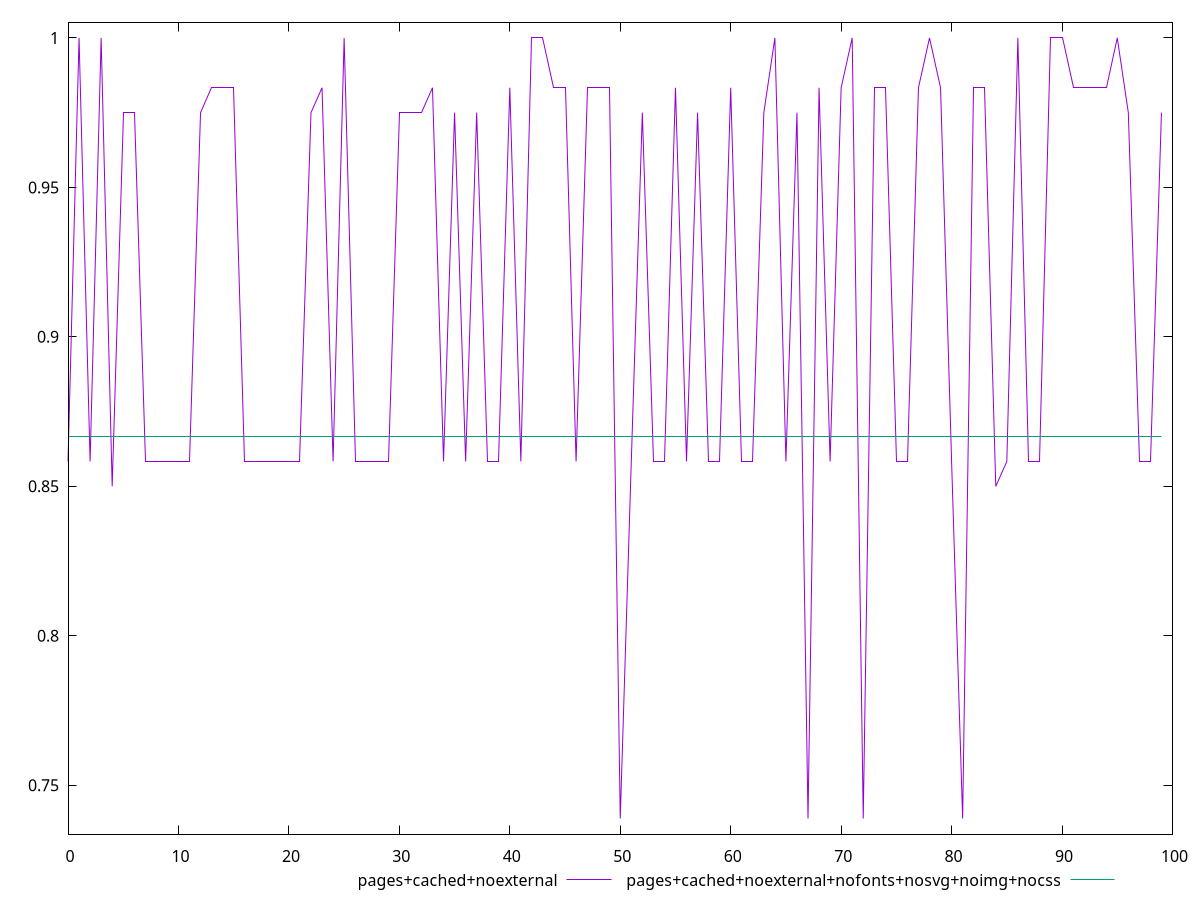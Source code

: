 $_pagesCachedNoexternal <<EOF
0.8583333333333334
1
0.8583333333333334
1
0.85
0.975
0.975
0.8583333333333334
0.8583333333333334
0.8583333333333334
0.8583333333333334
0.8583333333333334
0.975
0.9833333333333333
0.9833333333333333
0.9833333333333333
0.8583333333333334
0.8583333333333334
0.8583333333333334
0.8583333333333334
0.8583333333333334
0.8583333333333334
0.975
0.9833333333333333
0.8583333333333334
1
0.8583333333333334
0.8583333333333334
0.8583333333333334
0.8583333333333334
0.975
0.975
0.975
0.9833333333333333
0.8583333333333334
0.975
0.8583333333333334
0.975
0.8583333333333334
0.8583333333333334
0.9833333333333333
0.8583333333333334
1
1
0.9833333333333333
0.9833333333333333
0.8583333333333334
0.9833333333333333
0.9833333333333333
0.9833333333333333
0.7388888888888889
0.8583333333333334
0.975
0.8583333333333334
0.8583333333333334
0.9833333333333333
0.8583333333333334
0.975
0.8583333333333334
0.8583333333333334
0.9833333333333333
0.8583333333333334
0.8583333333333334
0.975
1
0.8583333333333334
0.975
0.7388888888888889
0.9833333333333333
0.8583333333333334
0.9833333333333333
1
0.7388888888888889
0.9833333333333333
0.9833333333333333
0.8583333333333334
0.8583333333333334
0.9833333333333333
1
0.9833333333333333
0.8583333333333334
0.7388888888888889
0.9833333333333333
0.9833333333333333
0.85
0.8583333333333334
1
0.8583333333333334
0.8583333333333334
1
1
0.9833333333333333
0.9833333333333333
0.9833333333333333
0.9833333333333333
1
0.975
0.8583333333333334
0.8583333333333334
0.975
EOF
$_pagesCachedNoexternalNofontsNosvgNoimgNocss <<EOF
0.8666666666666667
0.8666666666666667
0.8666666666666667
0.8666666666666667
0.8666666666666667
0.8666666666666667
0.8666666666666667
0.8666666666666667
0.8666666666666667
0.8666666666666667
0.8666666666666667
0.8666666666666667
0.8666666666666667
0.8666666666666667
0.8666666666666667
0.8666666666666667
0.8666666666666667
0.8666666666666667
0.8666666666666667
0.8666666666666667
0.8666666666666667
0.8666666666666667
0.8666666666666667
0.8666666666666667
0.8666666666666667
0.8666666666666667
0.8666666666666667
0.8666666666666667
0.8666666666666667
0.8666666666666667
0.8666666666666667
0.8666666666666667
0.8666666666666667
0.8666666666666667
0.8666666666666667
0.8666666666666667
0.8666666666666667
0.8666666666666667
0.8666666666666667
0.8666666666666667
0.8666666666666667
0.8666666666666667
0.8666666666666667
0.8666666666666667
0.8666666666666667
0.8666666666666667
0.8666666666666667
0.8666666666666667
0.8666666666666667
0.8666666666666667
0.8666666666666667
0.8666666666666667
0.8666666666666667
0.8666666666666667
0.8666666666666667
0.8666666666666667
0.8666666666666667
0.8666666666666667
0.8666666666666667
0.8666666666666667
0.8666666666666667
0.8666666666666667
0.8666666666666667
0.8666666666666667
0.8666666666666667
0.8666666666666667
0.8666666666666667
0.8666666666666667
0.8666666666666667
0.8666666666666667
0.8666666666666667
0.8666666666666667
0.8666666666666667
0.8666666666666667
0.8666666666666667
0.8666666666666667
0.8666666666666667
0.8666666666666667
0.8666666666666667
0.8666666666666667
0.8666666666666667
0.8666666666666667
0.8666666666666667
0.8666666666666667
0.8666666666666667
0.8666666666666667
0.8666666666666667
0.8666666666666667
0.8666666666666667
0.8666666666666667
0.8666666666666667
0.8666666666666667
0.8666666666666667
0.8666666666666667
0.8666666666666667
0.8666666666666667
0.8666666666666667
0.8666666666666667
0.8666666666666667
0.8666666666666667
EOF
set key outside below
set terminal pngcairo
set output "report_00004_2020-11-02T20-21-41.718Z/uses-http2/uses-http2_pages+cached+noexternal_pages+cached+noexternal+nofonts+nosvg+noimg+nocss.png"
set yrange [0.7336666666666667:1.0052222222222222]
plot $_pagesCachedNoexternal title "pages+cached+noexternal" with line ,$_pagesCachedNoexternalNofontsNosvgNoimgNocss title "pages+cached+noexternal+nofonts+nosvg+noimg+nocss" with line ,